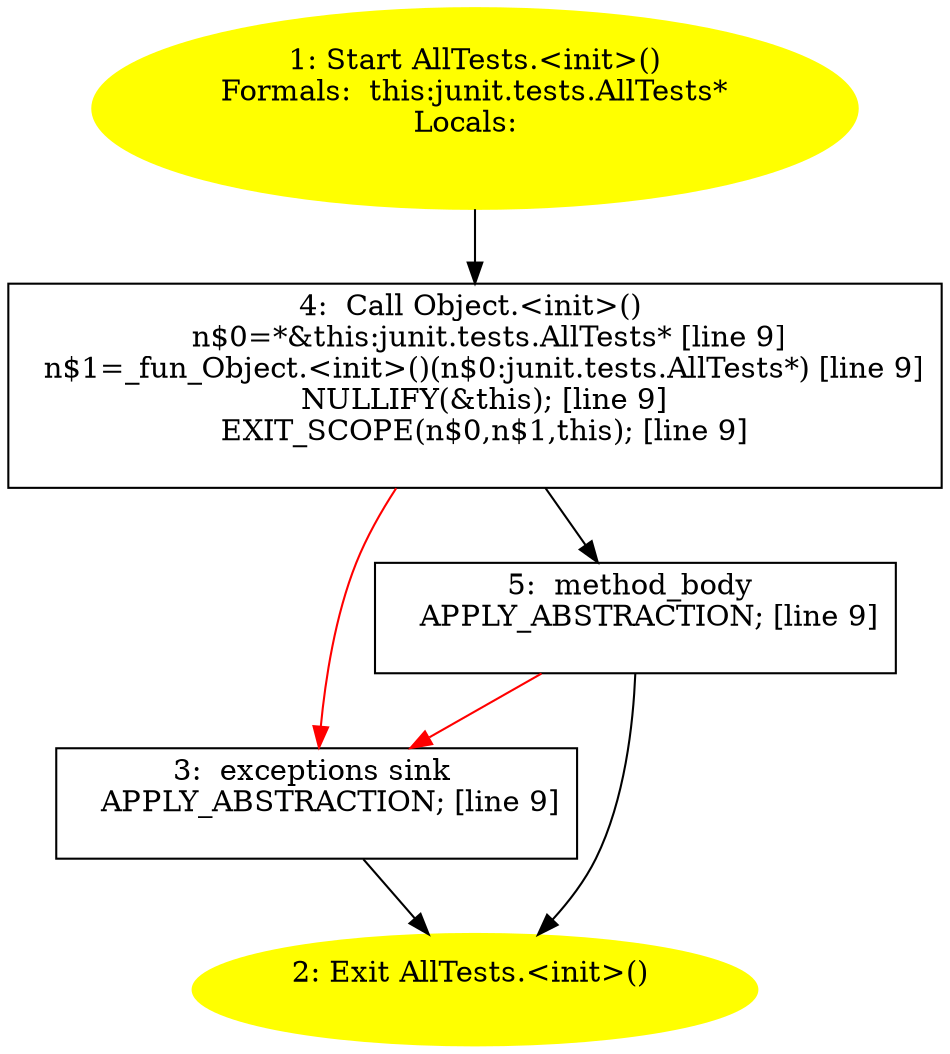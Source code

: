 /* @generated */
digraph cfg {
"junit.tests.AllTests.<init>().4b2eb1b4e3eb05f24bed2fea26d2d131_1" [label="1: Start AllTests.<init>()\nFormals:  this:junit.tests.AllTests*\nLocals:  \n  " color=yellow style=filled]
	

	 "junit.tests.AllTests.<init>().4b2eb1b4e3eb05f24bed2fea26d2d131_1" -> "junit.tests.AllTests.<init>().4b2eb1b4e3eb05f24bed2fea26d2d131_4" ;
"junit.tests.AllTests.<init>().4b2eb1b4e3eb05f24bed2fea26d2d131_2" [label="2: Exit AllTests.<init>() \n  " color=yellow style=filled]
	

"junit.tests.AllTests.<init>().4b2eb1b4e3eb05f24bed2fea26d2d131_3" [label="3:  exceptions sink \n   APPLY_ABSTRACTION; [line 9]\n " shape="box"]
	

	 "junit.tests.AllTests.<init>().4b2eb1b4e3eb05f24bed2fea26d2d131_3" -> "junit.tests.AllTests.<init>().4b2eb1b4e3eb05f24bed2fea26d2d131_2" ;
"junit.tests.AllTests.<init>().4b2eb1b4e3eb05f24bed2fea26d2d131_4" [label="4:  Call Object.<init>() \n   n$0=*&this:junit.tests.AllTests* [line 9]\n  n$1=_fun_Object.<init>()(n$0:junit.tests.AllTests*) [line 9]\n  NULLIFY(&this); [line 9]\n  EXIT_SCOPE(n$0,n$1,this); [line 9]\n " shape="box"]
	

	 "junit.tests.AllTests.<init>().4b2eb1b4e3eb05f24bed2fea26d2d131_4" -> "junit.tests.AllTests.<init>().4b2eb1b4e3eb05f24bed2fea26d2d131_5" ;
	 "junit.tests.AllTests.<init>().4b2eb1b4e3eb05f24bed2fea26d2d131_4" -> "junit.tests.AllTests.<init>().4b2eb1b4e3eb05f24bed2fea26d2d131_3" [color="red" ];
"junit.tests.AllTests.<init>().4b2eb1b4e3eb05f24bed2fea26d2d131_5" [label="5:  method_body \n   APPLY_ABSTRACTION; [line 9]\n " shape="box"]
	

	 "junit.tests.AllTests.<init>().4b2eb1b4e3eb05f24bed2fea26d2d131_5" -> "junit.tests.AllTests.<init>().4b2eb1b4e3eb05f24bed2fea26d2d131_2" ;
	 "junit.tests.AllTests.<init>().4b2eb1b4e3eb05f24bed2fea26d2d131_5" -> "junit.tests.AllTests.<init>().4b2eb1b4e3eb05f24bed2fea26d2d131_3" [color="red" ];
}
